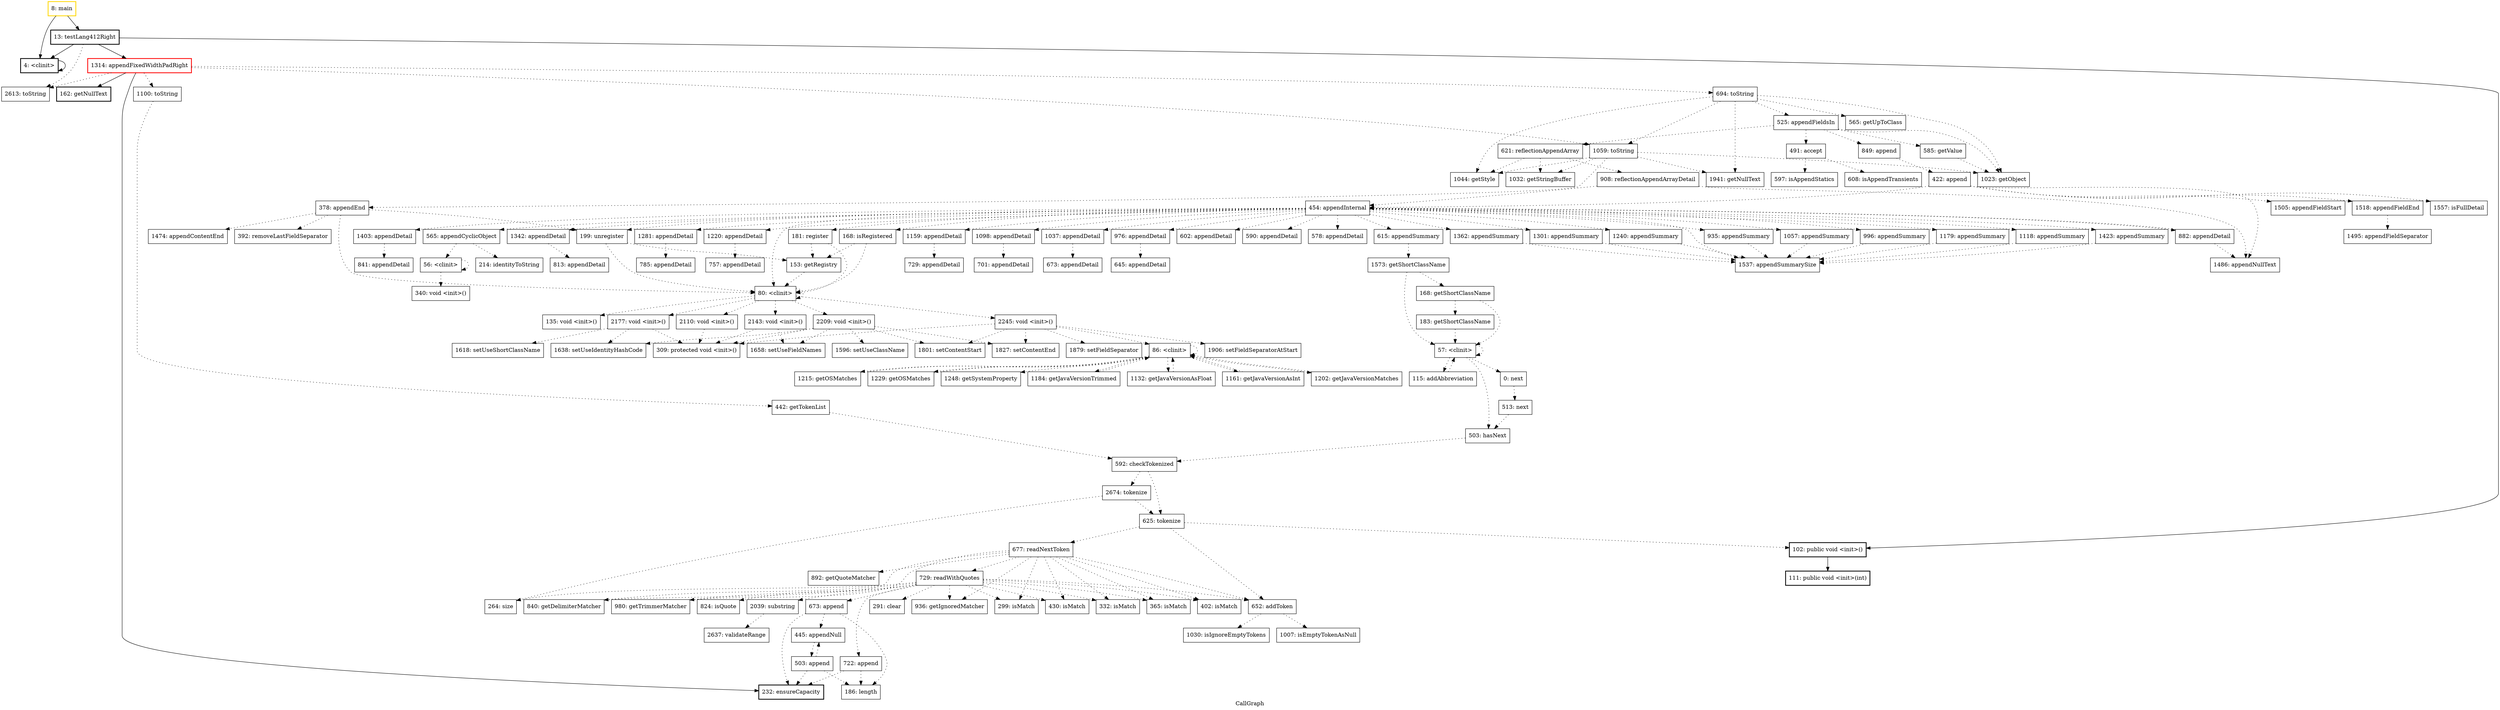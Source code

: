 digraph "CallGraph" {
    label="CallGraph";
node [shape=box];
"8: main" [color=gold] [style=bold]
"1314: appendFixedWidthPadRight" [color=red] [style=bold]
"4: <clinit>" [style=bold]
"13: testLang412Right" [style=bold]
"2613: toString"
"102: public void <init>()" [style=bold]
"232: ensureCapacity" [style=bold]
"1100: toString"
"1059: toString"
"694: toString"
"162: getNullText" [style=bold]
"111: public void <init>(int)" [style=bold]
"442: getTokenList"
"1023: getObject"
"378: appendEnd"
"1941: getNullText"
"1032: getStringBuffer"
"1044: getStyle"
"565: getUpToClass"
"525: appendFieldsIn"
"592: checkTokenized"
"80: <clinit>"
"1474: appendContentEnd"
"392: removeLastFieldSeparator"
"199: unregister"
"849: append"
"585: getValue"
"491: accept"
"621: reflectionAppendArray"
"2674: tokenize"
"625: tokenize"
"135: void <init>()"
"2209: void <init>()"
"2177: void <init>()"
"2143: void <init>()"
"2245: void <init>()"
"2110: void <init>()"
"153: getRegistry"
"422: append"
"597: isAppendStatics"
"608: isAppendTransients"
"908: reflectionAppendArrayDetail"
"264: size"
"652: addToken"
"677: readNextToken"
"309: protected void <init>()"
"1827: setContentEnd"
"1801: setContentStart"
"1658: setUseFieldNames"
"1638: setUseIdentityHashCode"
"1596: setUseClassName"
"1618: setUseShortClassName"
"86: <clinit>"
"1906: setFieldSeparatorAtStart"
"1879: setFieldSeparator"
"1505: appendFieldStart"
"1518: appendFieldEnd"
"454: appendInternal"
"1557: isFullDetail"
"1486: appendNullText"
"1007: isEmptyTokenAsNull"
"1030: isIgnoreEmptyTokens"
"299: isMatch"
"430: isMatch"
"332: isMatch"
"365: isMatch"
"402: isMatch"
"729: readWithQuotes"
"892: getQuoteMatcher"
"840: getDelimiterMatcher"
"980: getTrimmerMatcher"
"936: getIgnoredMatcher"
"1248: getSystemProperty"
"1184: getJavaVersionTrimmed"
"1132: getJavaVersionAsFloat"
"1161: getJavaVersionAsInt"
"1202: getJavaVersionMatches"
"1215: getOSMatches"
"1229: getOSMatches"
"1495: appendFieldSeparator"
"615: appendSummary"
"578: appendDetail"
"935: appendSummary"
"882: appendDetail"
"1423: appendSummary"
"1403: appendDetail"
"1362: appendSummary"
"1342: appendDetail"
"1301: appendSummary"
"1281: appendDetail"
"1240: appendSummary"
"1220: appendDetail"
"1179: appendSummary"
"1159: appendDetail"
"1118: appendSummary"
"1098: appendDetail"
"1057: appendSummary"
"1037: appendDetail"
"996: appendSummary"
"976: appendDetail"
"1537: appendSummarySize"
"602: appendDetail"
"590: appendDetail"
"565: appendCyclicObject"
"168: isRegistered"
"181: register"
"291: clear"
"824: isQuote"
"2039: substring"
"722: append"
"673: append"
"1573: getShortClassName"
"841: appendDetail"
"813: appendDetail"
"785: appendDetail"
"757: appendDetail"
"729: appendDetail"
"701: appendDetail"
"673: appendDetail"
"645: appendDetail"
"56: <clinit>"
"214: identityToString"
"2637: validateRange"
"186: length"
"445: appendNull"
"57: <clinit>"
"168: getShortClassName"
"340: void <init>()"
"503: append"
"503: hasNext"
"0: next"
"115: addAbbreviation"
"183: getShortClassName"
"513: next"
"8: main"->"4: <clinit>";

"8: main"->"13: testLang412Right";

"4: <clinit>"->"4: <clinit>";

"13: testLang412Right"->"2613: toString" [style=dotted];

"13: testLang412Right"->"1314: appendFixedWidthPadRight";

"13: testLang412Right"->"102: public void <init>()";

"13: testLang412Right"->"4: <clinit>";

"1314: appendFixedWidthPadRight"->"232: ensureCapacity";

"1314: appendFixedWidthPadRight"->"1100: toString" [style=dotted];

"1314: appendFixedWidthPadRight"->"1059: toString" [style=dotted];

"1314: appendFixedWidthPadRight"->"2613: toString" [style=dotted];

"1314: appendFixedWidthPadRight"->"694: toString" [style=dotted];

"1314: appendFixedWidthPadRight"->"162: getNullText";

"102: public void <init>()"->"111: public void <init>(int)";

"1100: toString"->"442: getTokenList" [style=dotted];

"1059: toString"->"1023: getObject" [style=dotted];

"1059: toString"->"378: appendEnd" [style=dotted];

"1059: toString"->"1941: getNullText" [style=dotted];

"1059: toString"->"1032: getStringBuffer" [style=dotted];

"1059: toString"->"1044: getStyle" [style=dotted];

"694: toString"->"1023: getObject" [style=dotted];

"694: toString"->"1941: getNullText" [style=dotted];

"694: toString"->"1059: toString" [style=dotted];

"694: toString"->"565: getUpToClass" [style=dotted];

"694: toString"->"525: appendFieldsIn" [style=dotted];

"694: toString"->"1044: getStyle" [style=dotted];

"442: getTokenList"->"592: checkTokenized" [style=dotted];

"378: appendEnd"->"80: <clinit>" [style=dotted];

"378: appendEnd"->"1474: appendContentEnd" [style=dotted];

"378: appendEnd"->"392: removeLastFieldSeparator" [style=dotted];

"378: appendEnd"->"199: unregister" [style=dotted];

"525: appendFieldsIn"->"849: append" [style=dotted];

"525: appendFieldsIn"->"585: getValue" [style=dotted];

"525: appendFieldsIn"->"491: accept" [style=dotted];

"525: appendFieldsIn"->"621: reflectionAppendArray" [style=dotted];

"525: appendFieldsIn"->"1023: getObject" [style=dotted];

"592: checkTokenized"->"2674: tokenize" [style=dotted];

"592: checkTokenized"->"625: tokenize" [style=dotted];

"80: <clinit>"->"80: <clinit>" [style=dotted];

"80: <clinit>"->"135: void <init>()" [style=dotted];

"80: <clinit>"->"2209: void <init>()" [style=dotted];

"80: <clinit>"->"2177: void <init>()" [style=dotted];

"80: <clinit>"->"2143: void <init>()" [style=dotted];

"80: <clinit>"->"2245: void <init>()" [style=dotted];

"80: <clinit>"->"2110: void <init>()" [style=dotted];

"199: unregister"->"80: <clinit>" [style=dotted];

"199: unregister"->"153: getRegistry" [style=dotted];

"849: append"->"422: append" [style=dotted];

"585: getValue"->"1023: getObject" [style=dotted];

"491: accept"->"597: isAppendStatics" [style=dotted];

"491: accept"->"608: isAppendTransients" [style=dotted];

"621: reflectionAppendArray"->"1044: getStyle" [style=dotted];

"621: reflectionAppendArray"->"908: reflectionAppendArrayDetail" [style=dotted];

"621: reflectionAppendArray"->"1032: getStringBuffer" [style=dotted];

"2674: tokenize"->"264: size" [style=dotted];

"2674: tokenize"->"625: tokenize" [style=dotted];

"625: tokenize"->"652: addToken" [style=dotted];

"625: tokenize"->"677: readNextToken" [style=dotted];

"625: tokenize"->"102: public void <init>()" [style=dotted];

"2209: void <init>()"->"309: protected void <init>()" [style=dotted];

"2209: void <init>()"->"1827: setContentEnd" [style=dotted];

"2209: void <init>()"->"1801: setContentStart" [style=dotted];

"2209: void <init>()"->"1658: setUseFieldNames" [style=dotted];

"2209: void <init>()"->"1638: setUseIdentityHashCode" [style=dotted];

"2209: void <init>()"->"1596: setUseClassName" [style=dotted];

"2177: void <init>()"->"309: protected void <init>()" [style=dotted];

"2177: void <init>()"->"1638: setUseIdentityHashCode" [style=dotted];

"2177: void <init>()"->"1618: setUseShortClassName" [style=dotted];

"2143: void <init>()"->"309: protected void <init>()" [style=dotted];

"2143: void <init>()"->"1658: setUseFieldNames" [style=dotted];

"2245: void <init>()"->"86: <clinit>" [style=dotted];

"2245: void <init>()"->"1827: setContentEnd" [style=dotted];

"2245: void <init>()"->"1906: setFieldSeparatorAtStart" [style=dotted];

"2245: void <init>()"->"1879: setFieldSeparator" [style=dotted];

"2245: void <init>()"->"1801: setContentStart" [style=dotted];

"2245: void <init>()"->"309: protected void <init>()" [style=dotted];

"2110: void <init>()"->"309: protected void <init>()" [style=dotted];

"153: getRegistry"->"80: <clinit>" [style=dotted];

"422: append"->"1505: appendFieldStart" [style=dotted];

"422: append"->"1518: appendFieldEnd" [style=dotted];

"422: append"->"454: appendInternal" [style=dotted];

"422: append"->"1557: isFullDetail" [style=dotted];

"422: append"->"1486: appendNullText" [style=dotted];

"908: reflectionAppendArrayDetail"->"454: appendInternal" [style=dotted];

"908: reflectionAppendArrayDetail"->"1486: appendNullText" [style=dotted];

"652: addToken"->"1007: isEmptyTokenAsNull" [style=dotted];

"652: addToken"->"1030: isIgnoreEmptyTokens" [style=dotted];

"677: readNextToken"->"299: isMatch" [style=dotted];

"677: readNextToken"->"430: isMatch" [style=dotted];

"677: readNextToken"->"332: isMatch" [style=dotted];

"677: readNextToken"->"365: isMatch" [style=dotted];

"677: readNextToken"->"402: isMatch" [style=dotted];

"677: readNextToken"->"729: readWithQuotes" [style=dotted];

"677: readNextToken"->"892: getQuoteMatcher" [style=dotted];

"677: readNextToken"->"652: addToken" [style=dotted];

"677: readNextToken"->"840: getDelimiterMatcher" [style=dotted];

"677: readNextToken"->"980: getTrimmerMatcher" [style=dotted];

"677: readNextToken"->"936: getIgnoredMatcher" [style=dotted];

"86: <clinit>"->"86: <clinit>" [style=dotted];

"86: <clinit>"->"1248: getSystemProperty" [style=dotted];

"86: <clinit>"->"1184: getJavaVersionTrimmed" [style=dotted];

"86: <clinit>"->"1132: getJavaVersionAsFloat" [style=dotted];

"86: <clinit>"->"1161: getJavaVersionAsInt" [style=dotted];

"86: <clinit>"->"1202: getJavaVersionMatches" [style=dotted];

"86: <clinit>"->"1215: getOSMatches" [style=dotted];

"86: <clinit>"->"1229: getOSMatches" [style=dotted];

"1518: appendFieldEnd"->"1495: appendFieldSeparator" [style=dotted];

"454: appendInternal"->"80: <clinit>" [style=dotted];

"454: appendInternal"->"615: appendSummary" [style=dotted];

"454: appendInternal"->"578: appendDetail" [style=dotted];

"454: appendInternal"->"935: appendSummary" [style=dotted];

"454: appendInternal"->"882: appendDetail" [style=dotted];

"454: appendInternal"->"1423: appendSummary" [style=dotted];

"454: appendInternal"->"1403: appendDetail" [style=dotted];

"454: appendInternal"->"1362: appendSummary" [style=dotted];

"454: appendInternal"->"1342: appendDetail" [style=dotted];

"454: appendInternal"->"1301: appendSummary" [style=dotted];

"454: appendInternal"->"1281: appendDetail" [style=dotted];

"454: appendInternal"->"1240: appendSummary" [style=dotted];

"454: appendInternal"->"1220: appendDetail" [style=dotted];

"454: appendInternal"->"1179: appendSummary" [style=dotted];

"454: appendInternal"->"1159: appendDetail" [style=dotted];

"454: appendInternal"->"1118: appendSummary" [style=dotted];

"454: appendInternal"->"1098: appendDetail" [style=dotted];

"454: appendInternal"->"1057: appendSummary" [style=dotted];

"454: appendInternal"->"1037: appendDetail" [style=dotted];

"454: appendInternal"->"996: appendSummary" [style=dotted];

"454: appendInternal"->"976: appendDetail" [style=dotted];

"454: appendInternal"->"1537: appendSummarySize" [style=dotted];

"454: appendInternal"->"602: appendDetail" [style=dotted];

"454: appendInternal"->"590: appendDetail" [style=dotted];

"454: appendInternal"->"565: appendCyclicObject" [style=dotted];

"454: appendInternal"->"168: isRegistered" [style=dotted];

"454: appendInternal"->"181: register" [style=dotted];

"454: appendInternal"->"199: unregister" [style=dotted];

"729: readWithQuotes"->"291: clear" [style=dotted];

"729: readWithQuotes"->"299: isMatch" [style=dotted];

"729: readWithQuotes"->"430: isMatch" [style=dotted];

"729: readWithQuotes"->"332: isMatch" [style=dotted];

"729: readWithQuotes"->"365: isMatch" [style=dotted];

"729: readWithQuotes"->"402: isMatch" [style=dotted];

"729: readWithQuotes"->"652: addToken" [style=dotted];

"729: readWithQuotes"->"980: getTrimmerMatcher" [style=dotted];

"729: readWithQuotes"->"936: getIgnoredMatcher" [style=dotted];

"729: readWithQuotes"->"824: isQuote" [style=dotted];

"729: readWithQuotes"->"840: getDelimiterMatcher" [style=dotted];

"729: readWithQuotes"->"2039: substring" [style=dotted];

"729: readWithQuotes"->"264: size" [style=dotted];

"729: readWithQuotes"->"722: append" [style=dotted];

"729: readWithQuotes"->"673: append" [style=dotted];

"1184: getJavaVersionTrimmed"->"86: <clinit>" [style=dotted];

"1132: getJavaVersionAsFloat"->"86: <clinit>" [style=dotted];

"1161: getJavaVersionAsInt"->"86: <clinit>" [style=dotted];

"1202: getJavaVersionMatches"->"86: <clinit>" [style=dotted];

"1215: getOSMatches"->"86: <clinit>" [style=dotted];

"1229: getOSMatches"->"86: <clinit>" [style=dotted];

"615: appendSummary"->"1573: getShortClassName" [style=dotted];

"935: appendSummary"->"1537: appendSummarySize" [style=dotted];

"882: appendDetail"->"454: appendInternal" [style=dotted];

"882: appendDetail"->"1486: appendNullText" [style=dotted];

"1423: appendSummary"->"1537: appendSummarySize" [style=dotted];

"1403: appendDetail"->"841: appendDetail" [style=dotted];

"1362: appendSummary"->"1537: appendSummarySize" [style=dotted];

"1342: appendDetail"->"813: appendDetail" [style=dotted];

"1301: appendSummary"->"1537: appendSummarySize" [style=dotted];

"1281: appendDetail"->"785: appendDetail" [style=dotted];

"1240: appendSummary"->"1537: appendSummarySize" [style=dotted];

"1220: appendDetail"->"757: appendDetail" [style=dotted];

"1179: appendSummary"->"1537: appendSummarySize" [style=dotted];

"1159: appendDetail"->"729: appendDetail" [style=dotted];

"1118: appendSummary"->"1537: appendSummarySize" [style=dotted];

"1098: appendDetail"->"701: appendDetail" [style=dotted];

"1057: appendSummary"->"1537: appendSummarySize" [style=dotted];

"1037: appendDetail"->"673: appendDetail" [style=dotted];

"996: appendSummary"->"1537: appendSummarySize" [style=dotted];

"976: appendDetail"->"645: appendDetail" [style=dotted];

"565: appendCyclicObject"->"56: <clinit>" [style=dotted];

"565: appendCyclicObject"->"214: identityToString" [style=dotted];

"168: isRegistered"->"80: <clinit>" [style=dotted];

"168: isRegistered"->"153: getRegistry" [style=dotted];

"181: register"->"80: <clinit>" [style=dotted];

"181: register"->"153: getRegistry" [style=dotted];

"2039: substring"->"2637: validateRange" [style=dotted];

"722: append"->"186: length" [style=dotted];

"722: append"->"232: ensureCapacity" [style=dotted];

"673: append"->"232: ensureCapacity" [style=dotted];

"673: append"->"186: length" [style=dotted];

"673: append"->"445: appendNull" [style=dotted];

"1573: getShortClassName"->"57: <clinit>" [style=dotted];

"1573: getShortClassName"->"168: getShortClassName" [style=dotted];

"56: <clinit>"->"56: <clinit>" [style=dotted];

"56: <clinit>"->"340: void <init>()" [style=dotted];

"445: appendNull"->"503: append" [style=dotted];

"57: <clinit>"->"503: hasNext" [style=dotted];

"57: <clinit>"->"0: next" [style=dotted];

"57: <clinit>"->"57: <clinit>" [style=dotted];

"57: <clinit>"->"115: addAbbreviation" [style=dotted];

"168: getShortClassName"->"57: <clinit>" [style=dotted];

"168: getShortClassName"->"183: getShortClassName" [style=dotted];

"503: append"->"445: appendNull" [style=dotted];

"503: append"->"232: ensureCapacity" [style=dotted];

"503: append"->"186: length" [style=dotted];

"503: hasNext"->"592: checkTokenized" [style=dotted];

"0: next"->"513: next" [style=dotted];

"115: addAbbreviation"->"57: <clinit>" [style=dotted];

"183: getShortClassName"->"57: <clinit>" [style=dotted];

"513: next"->"503: hasNext" [style=dotted];

}